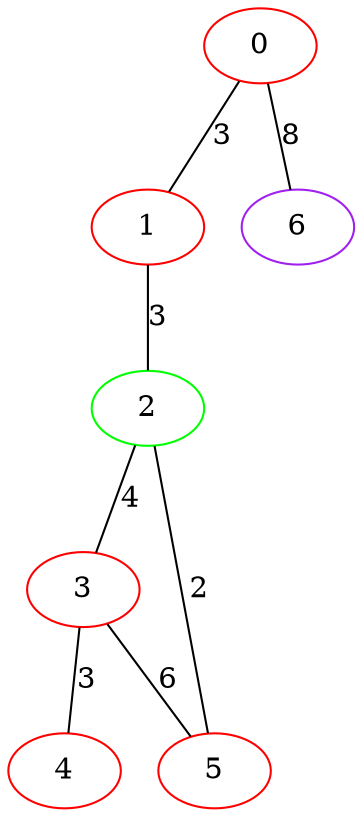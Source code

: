 graph "" {
0 [color=red, weight=1];
1 [color=red, weight=1];
2 [color=green, weight=2];
3 [color=red, weight=1];
4 [color=red, weight=1];
5 [color=red, weight=1];
6 [color=purple, weight=4];
0 -- 1  [key=0, label=3];
0 -- 6  [key=0, label=8];
1 -- 2  [key=0, label=3];
2 -- 3  [key=0, label=4];
2 -- 5  [key=0, label=2];
3 -- 4  [key=0, label=3];
3 -- 5  [key=0, label=6];
}
